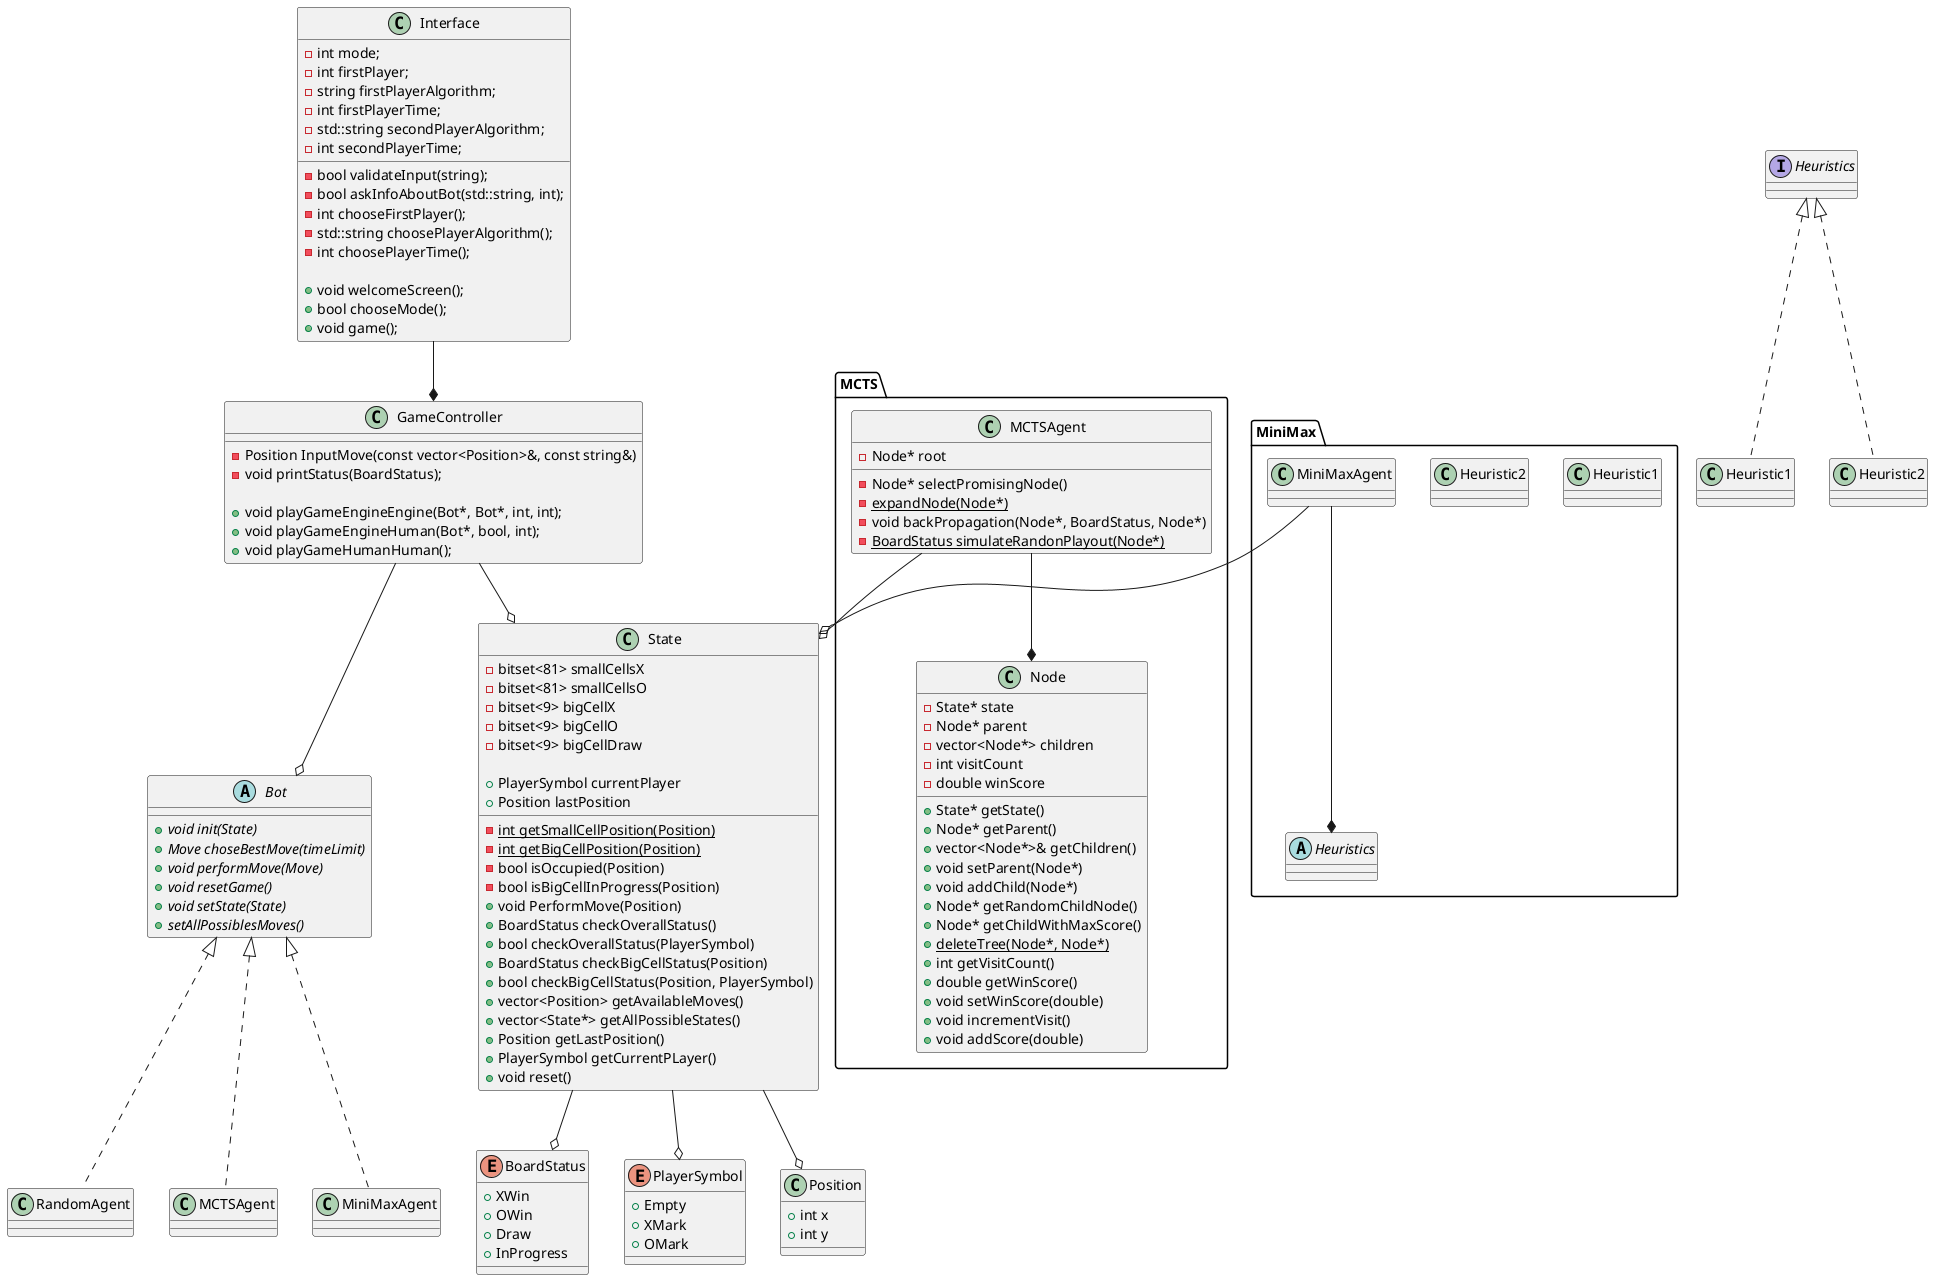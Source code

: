 @startuml classes

abstract Bot {
    {abstract} +void init(State)
    {abstract} +Move choseBestMove(timeLimit)
    {abstract} +void performMove(Move)
    {abstract} +void resetGame()
    {abstract} +void setState(State)
    {abstract} +setAllPossiblesMoves()
}

enum BoardStatus {
    + XWin
    + OWin
    + Draw
    + InProgress
}

enum PlayerSymbol {
    + Empty
    + XMark
    + OMark
}

class Position {
    + int x
    + int y
}
package MCTS {
    class MCTSAgent {
        -Node* root
        -Node* selectPromisingNode()
        -{static} expandNode(Node*)
        -void backPropagation(Node*, BoardStatus, Node*)
        -{static} BoardStatus simulateRandonPlayout(Node*)
    }
    class Node {
        -State* state
        -Node* parent
        -vector<Node*> children
        -int visitCount
        -double winScore

        +State* getState()
        +Node* getParent()
        +vector<Node*>& getChildren()
        +void setParent(Node*)
        +void addChild(Node*)
        +Node* getRandomChildNode()
        +Node* getChildWithMaxScore()
        +{static} deleteTree(Node*, Node*)
        +int getVisitCount()
        +double getWinScore()
        +void setWinScore(double)
        +void incrementVisit()
        +void addScore(double)
    }
}

MCTSAgent --* Node

class State {
    - bitset<81> smallCellsX
    - bitset<81> smallCellsO
    - bitset<9> bigCellX
    - bitset<9> bigCellO
    - bitset<9> bigCellDraw
    - {static} int getSmallCellPosition(Position)
    - {static} int getBigCellPosition(Position)
    - bool isOccupied(Position)
    - bool isBigCellInProgress(Position)

    + PlayerSymbol currentPlayer
    + Position lastPosition
    + void PerformMove(Position)
    + BoardStatus checkOverallStatus()
    + bool checkOverallStatus(PlayerSymbol)
    + BoardStatus checkBigCellStatus(Position)
    + bool checkBigCellStatus(Position, PlayerSymbol)
    + vector<Position> getAvailableMoves()
    + vector<State*> getAllPossibleStates()
    + Position getLastPosition()
    + PlayerSymbol getCurrentPLayer()
    + void reset()
}

State --o PlayerSymbol
State --o Position
State --o BoardStatus
class RandomAgent {
    
}
package MiniMax {
    abstract Heuristics {
        
    }

    class Heuristic1 {

    }

    class Heuristic2 {

    }
    MiniMaxAgent --o State
    MCTSAgent --o State
    MiniMaxAgent --* Heuristics

}

class GameController {
    - Position InputMove(const vector<Position>&, const string&)
    - void printStatus(BoardStatus);

    + void playGameEngineEngine(Bot*, Bot*, int, int);
    + void playGameEngineHuman(Bot*, bool, int);
    + void playGameHumanHuman();
}

class Interface {
        - int mode;
        - int firstPlayer;
        - string firstPlayerAlgorithm;
        - int firstPlayerTime;
        - std::string secondPlayerAlgorithm;
        - int secondPlayerTime;
        - bool validateInput(string);
        - bool askInfoAboutBot(std::string, int);
        - int chooseFirstPlayer();
        - std::string choosePlayerAlgorithm();
        - int choosePlayerTime();

        +void welcomeScreen();
        +bool chooseMode();
        +void game();
}
GameController --o Bot
GameController --o State
Interface --* GameController

class MCTSAgent implements Bot
class MiniMaxAgent implements Bot
class RandomAgent implements Bot

class Heuristic1 implements Heuristics
class Heuristic2 implements Heuristics

@enduml